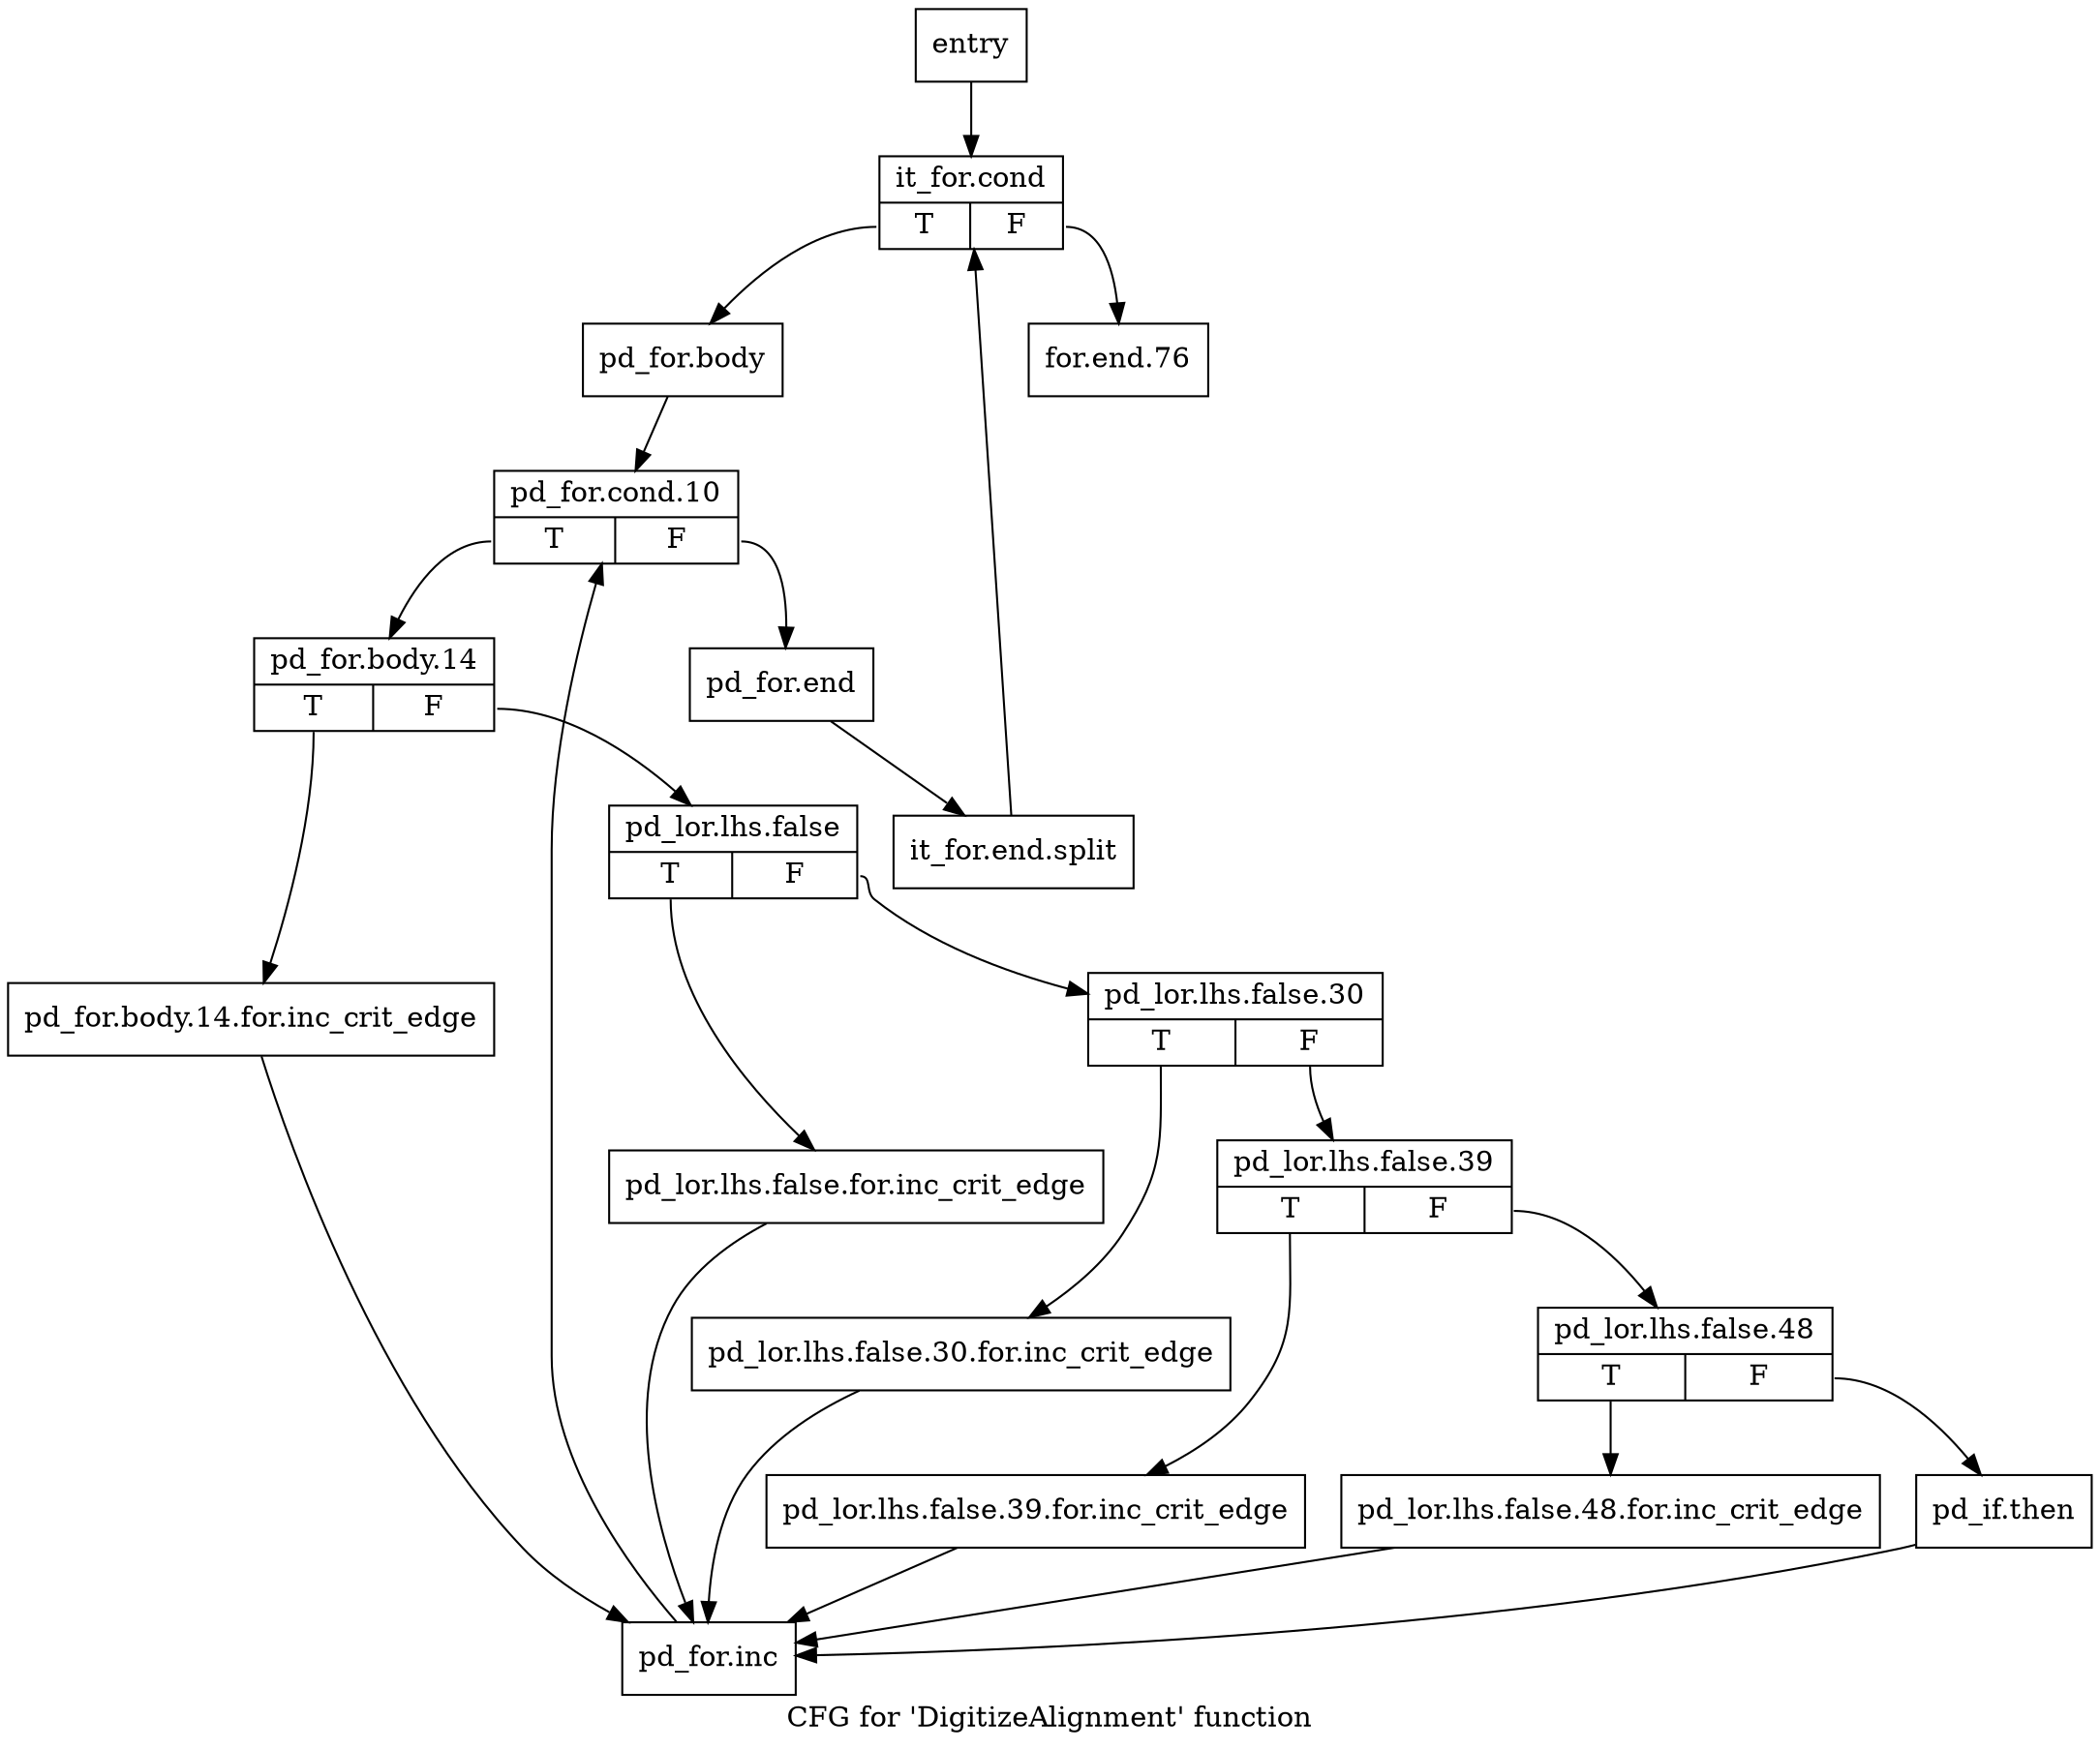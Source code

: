 digraph "CFG for 'DigitizeAlignment' function" {
	label="CFG for 'DigitizeAlignment' function";

	Node0x28aa790 [shape=record,label="{entry}"];
	Node0x28aa790 -> Node0x28aa7e0;
	Node0x28aa7e0 [shape=record,label="{it_for.cond|{<s0>T|<s1>F}}"];
	Node0x28aa7e0:s0 -> Node0x28aa830;
	Node0x28aa7e0:s1 -> Node0x28aace0;
	Node0x28aa830 [shape=record,label="{pd_for.body}"];
	Node0x28aa830 -> Node0x28aa880;
	Node0x28aa880 [shape=record,label="{pd_for.cond.10|{<s0>T|<s1>F}}"];
	Node0x28aa880:s0 -> Node0x28aa8d0;
	Node0x28aa880:s1 -> Node0x28aac90;
	Node0x28aa8d0 [shape=record,label="{pd_for.body.14|{<s0>T|<s1>F}}"];
	Node0x28aa8d0:s0 -> Node0x28aa920;
	Node0x28aa8d0:s1 -> Node0x28aa970;
	Node0x28aa920 [shape=record,label="{pd_for.body.14.for.inc_crit_edge}"];
	Node0x28aa920 -> Node0x28aac40;
	Node0x28aa970 [shape=record,label="{pd_lor.lhs.false|{<s0>T|<s1>F}}"];
	Node0x28aa970:s0 -> Node0x28aa9c0;
	Node0x28aa970:s1 -> Node0x28aaa10;
	Node0x28aa9c0 [shape=record,label="{pd_lor.lhs.false.for.inc_crit_edge}"];
	Node0x28aa9c0 -> Node0x28aac40;
	Node0x28aaa10 [shape=record,label="{pd_lor.lhs.false.30|{<s0>T|<s1>F}}"];
	Node0x28aaa10:s0 -> Node0x28aaa60;
	Node0x28aaa10:s1 -> Node0x28aaab0;
	Node0x28aaa60 [shape=record,label="{pd_lor.lhs.false.30.for.inc_crit_edge}"];
	Node0x28aaa60 -> Node0x28aac40;
	Node0x28aaab0 [shape=record,label="{pd_lor.lhs.false.39|{<s0>T|<s1>F}}"];
	Node0x28aaab0:s0 -> Node0x28aab00;
	Node0x28aaab0:s1 -> Node0x28aab50;
	Node0x28aab00 [shape=record,label="{pd_lor.lhs.false.39.for.inc_crit_edge}"];
	Node0x28aab00 -> Node0x28aac40;
	Node0x28aab50 [shape=record,label="{pd_lor.lhs.false.48|{<s0>T|<s1>F}}"];
	Node0x28aab50:s0 -> Node0x28aaba0;
	Node0x28aab50:s1 -> Node0x28aabf0;
	Node0x28aaba0 [shape=record,label="{pd_lor.lhs.false.48.for.inc_crit_edge}"];
	Node0x28aaba0 -> Node0x28aac40;
	Node0x28aabf0 [shape=record,label="{pd_if.then}"];
	Node0x28aabf0 -> Node0x28aac40;
	Node0x28aac40 [shape=record,label="{pd_for.inc}"];
	Node0x28aac40 -> Node0x28aa880;
	Node0x28aac90 [shape=record,label="{pd_for.end}"];
	Node0x28aac90 -> Node0x3544230;
	Node0x3544230 [shape=record,label="{it_for.end.split}"];
	Node0x3544230 -> Node0x28aa7e0;
	Node0x28aace0 [shape=record,label="{for.end.76}"];
}
